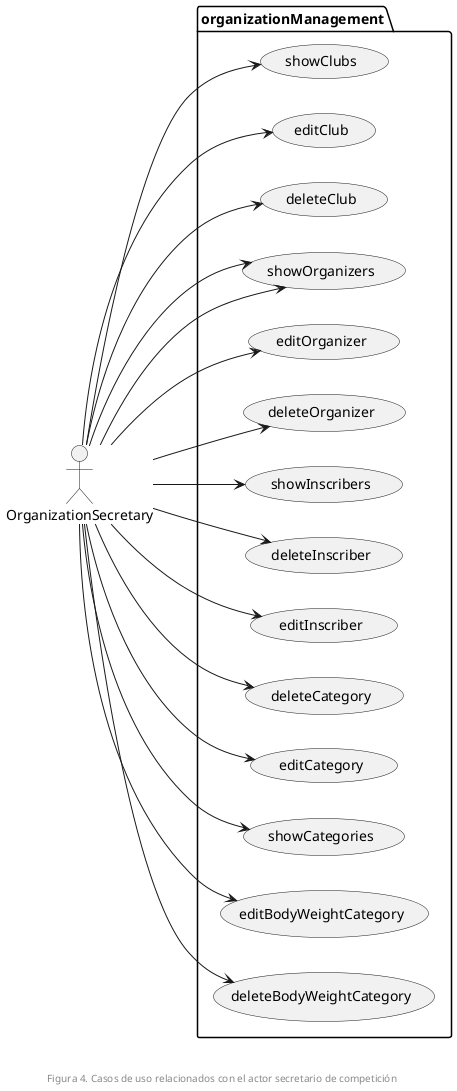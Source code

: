 @startuml

left to right direction

package organizationManagement {
    usecase showClubs
    usecase editClub
    usecase deleteClub
    usecase showOrganizers
    usecase editOrganizer
    usecase deleteOrganizer
    usecase showInscribers
    usecase deleteInscriber
    usecase editInscriber
    usecase deleteCategory
    usecase editCategory
    usecase showCategories
    usecase editBodyWeightCategory
    usecase deleteBodyWeightCategory
}

OrganizationSecretary --> showClubs
OrganizationSecretary --> editClub
OrganizationSecretary --> deleteClub
OrganizationSecretary --> editBodyWeightCategory
OrganizationSecretary --> deleteBodyWeightCategory

OrganizationSecretary --> showOrganizers
OrganizationSecretary --> editOrganizer
OrganizationSecretary --> deleteOrganizer
OrganizationSecretary --> showOrganizers

OrganizationSecretary --> deleteInscriber
OrganizationSecretary --> editInscriber
OrganizationSecretary --> showInscribers

OrganizationSecretary --> deleteCategory
OrganizationSecretary --> editCategory
OrganizationSecretary --> showCategories

footer \n\nFigura 4. Casos de uso relacionados con el actor secretario de competición
@enduml